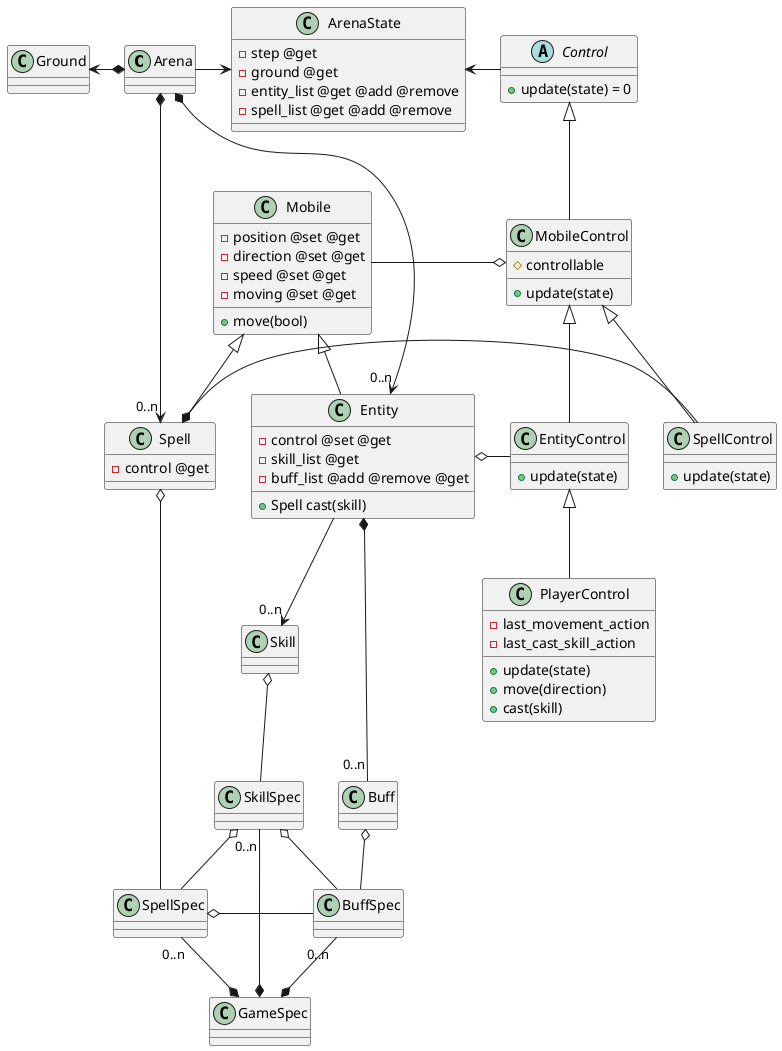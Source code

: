 @startuml

Arena *-left-> Ground
Arena *--> "0..n" Entity
Arena *--> "0..n" Spell

Mobile <|-- Entity
Mobile <|-- Spell
Entity -->"0..n" Skill
Entity *--"0..n" Buff

Control <|-- MobileControl
MobileControl <|-- EntityControl
MobileControl <|-- SpellControl
EntityControl <|-- PlayerControl

MobileControl o-left- Mobile
Entity o-right- EntityControl
Spell *-right- SpellControl

Control -left-> ArenaState
Arena -right-> ArenaState

Skill o-- SkillSpec
Spell o-- SpellSpec
Buff o-- BuffSpec
GameSpec *-up- "0..n" SkillSpec
GameSpec *-left- "0..n" SpellSpec
GameSpec *-up- "0..n" BuffSpec
SkillSpec o-- SpellSpec
SkillSpec o-- BuffSpec
SpellSpec o-right- BuffSpec

class Mobile {
    - position @set @get
    - direction @set @get
    - speed @set @get
    - moving @set @get
    + move(bool)
}

class Entity {
    - control @set @get
    - skill_list @get
    - buff_list @add @remove @get
    + Spell cast(skill)
}

class Spell {
    - control @get
}

class ArenaState {
    - step @get
    - ground @get
    - entity_list @get @add @remove
    - spell_list @get @add @remove
}

abstract Control {
    + update(state) = 0
}

class MobileControl {
    # controllable
    + update(state)
}

class EntityControl {
    + update(state)
}

class SpellControl {
    + update(state)
}

class PlayerControl {
    - last_movement_action
    - last_cast_skill_action
    + update(state)
    + move(direction)
    + cast(skill)
}

@enduml
